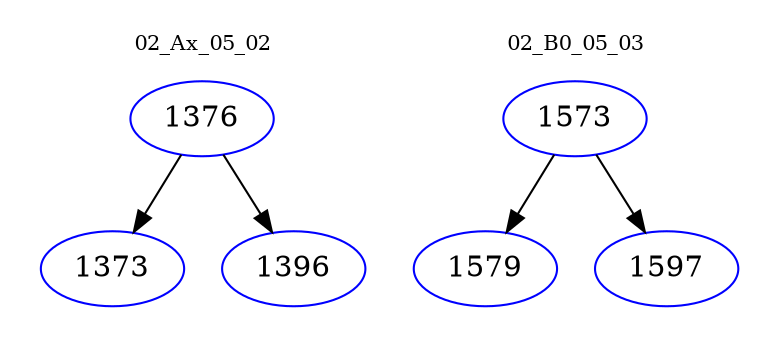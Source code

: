 digraph{
subgraph cluster_0 {
color = white
label = "02_Ax_05_02";
fontsize=10;
T0_1376 [label="1376", color="blue"]
T0_1376 -> T0_1373 [color="black"]
T0_1373 [label="1373", color="blue"]
T0_1376 -> T0_1396 [color="black"]
T0_1396 [label="1396", color="blue"]
}
subgraph cluster_1 {
color = white
label = "02_B0_05_03";
fontsize=10;
T1_1573 [label="1573", color="blue"]
T1_1573 -> T1_1579 [color="black"]
T1_1579 [label="1579", color="blue"]
T1_1573 -> T1_1597 [color="black"]
T1_1597 [label="1597", color="blue"]
}
}
